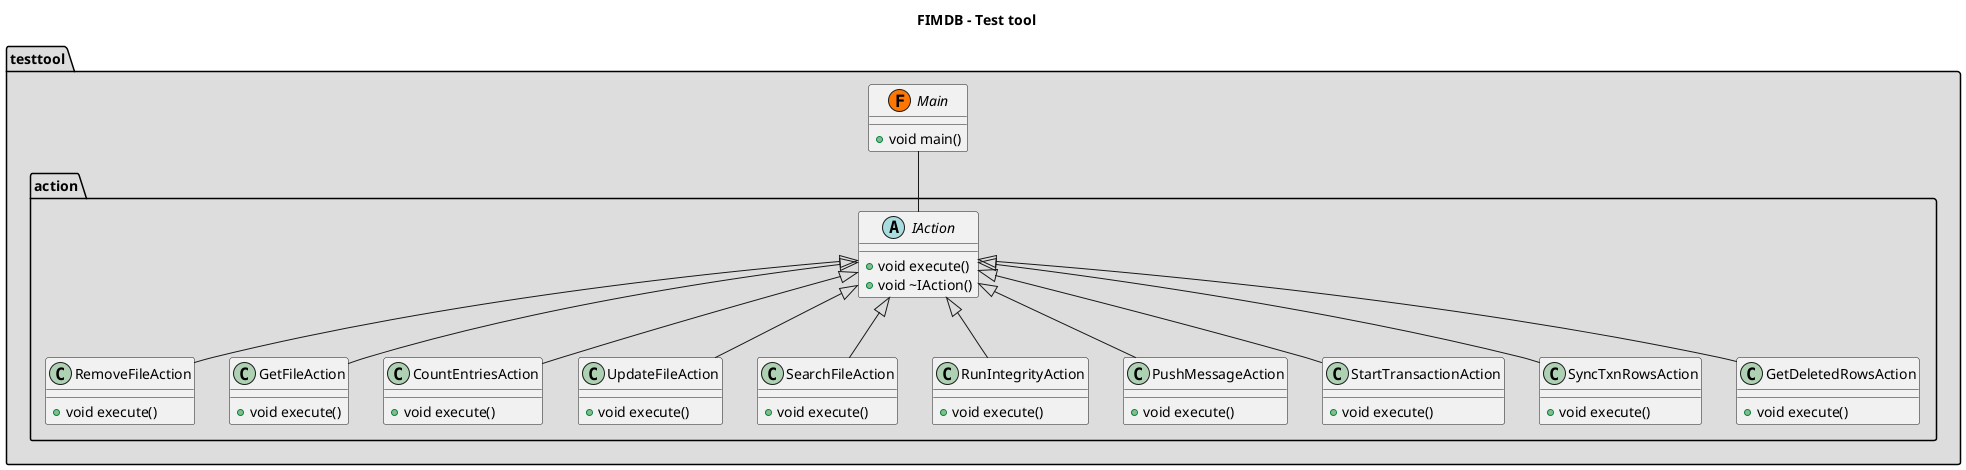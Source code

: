 ' Copyright (C) 2025, BongoSec
' Created by BongoSec <info@khulnasoft.com>.
' This program is free software; you can redistribute it and/or modify it under the terms of GPLv2

@startuml class-testtool
title FIMDB - Test tool
package "testtool" <<folder>> #DDDDDD {
    package "action" <<Folder>> {
        abstract IAction {
            + void execute()
            + void ~IAction()
        }
        class "RemoveFileAction" {
            +void execute()
        }
        class "GetFileAction" {
            +void execute()
        }
        class "CountEntriesAction" {
            +void execute()
        }
        class "UpdateFileAction" {
            +void execute()
        }
        class "SearchFileAction" {
            +void execute()
        }
        class "RunIntegrityAction" {
            +void execute()
        }
        class "PushMessageAction" {
            +void execute()
        }
        class "StartTransactionAction" {
            +void execute()
        }
        class "SyncTxnRowsAction" {
            +void execute()
        }
        class "GetDeletedRowsAction" {
            +void execute()
        }
    }
    interface "Main" <<(F,#FF7700)>> {
        +void main()
    }
}

IAction <|-- RemoveFileAction
IAction <|-- GetFileAction
IAction <|-- CountEntriesAction
IAction <|-- UpdateFileAction
IAction <|-- SearchFileAction
IAction <|-- RunIntegrityAction
IAction <|-- PushMessageAction
IAction <|-- StartTransactionAction
IAction <|-- SyncTxnRowsAction
IAction <|-- GetDeletedRowsAction
Main -- IAction
@enduml

